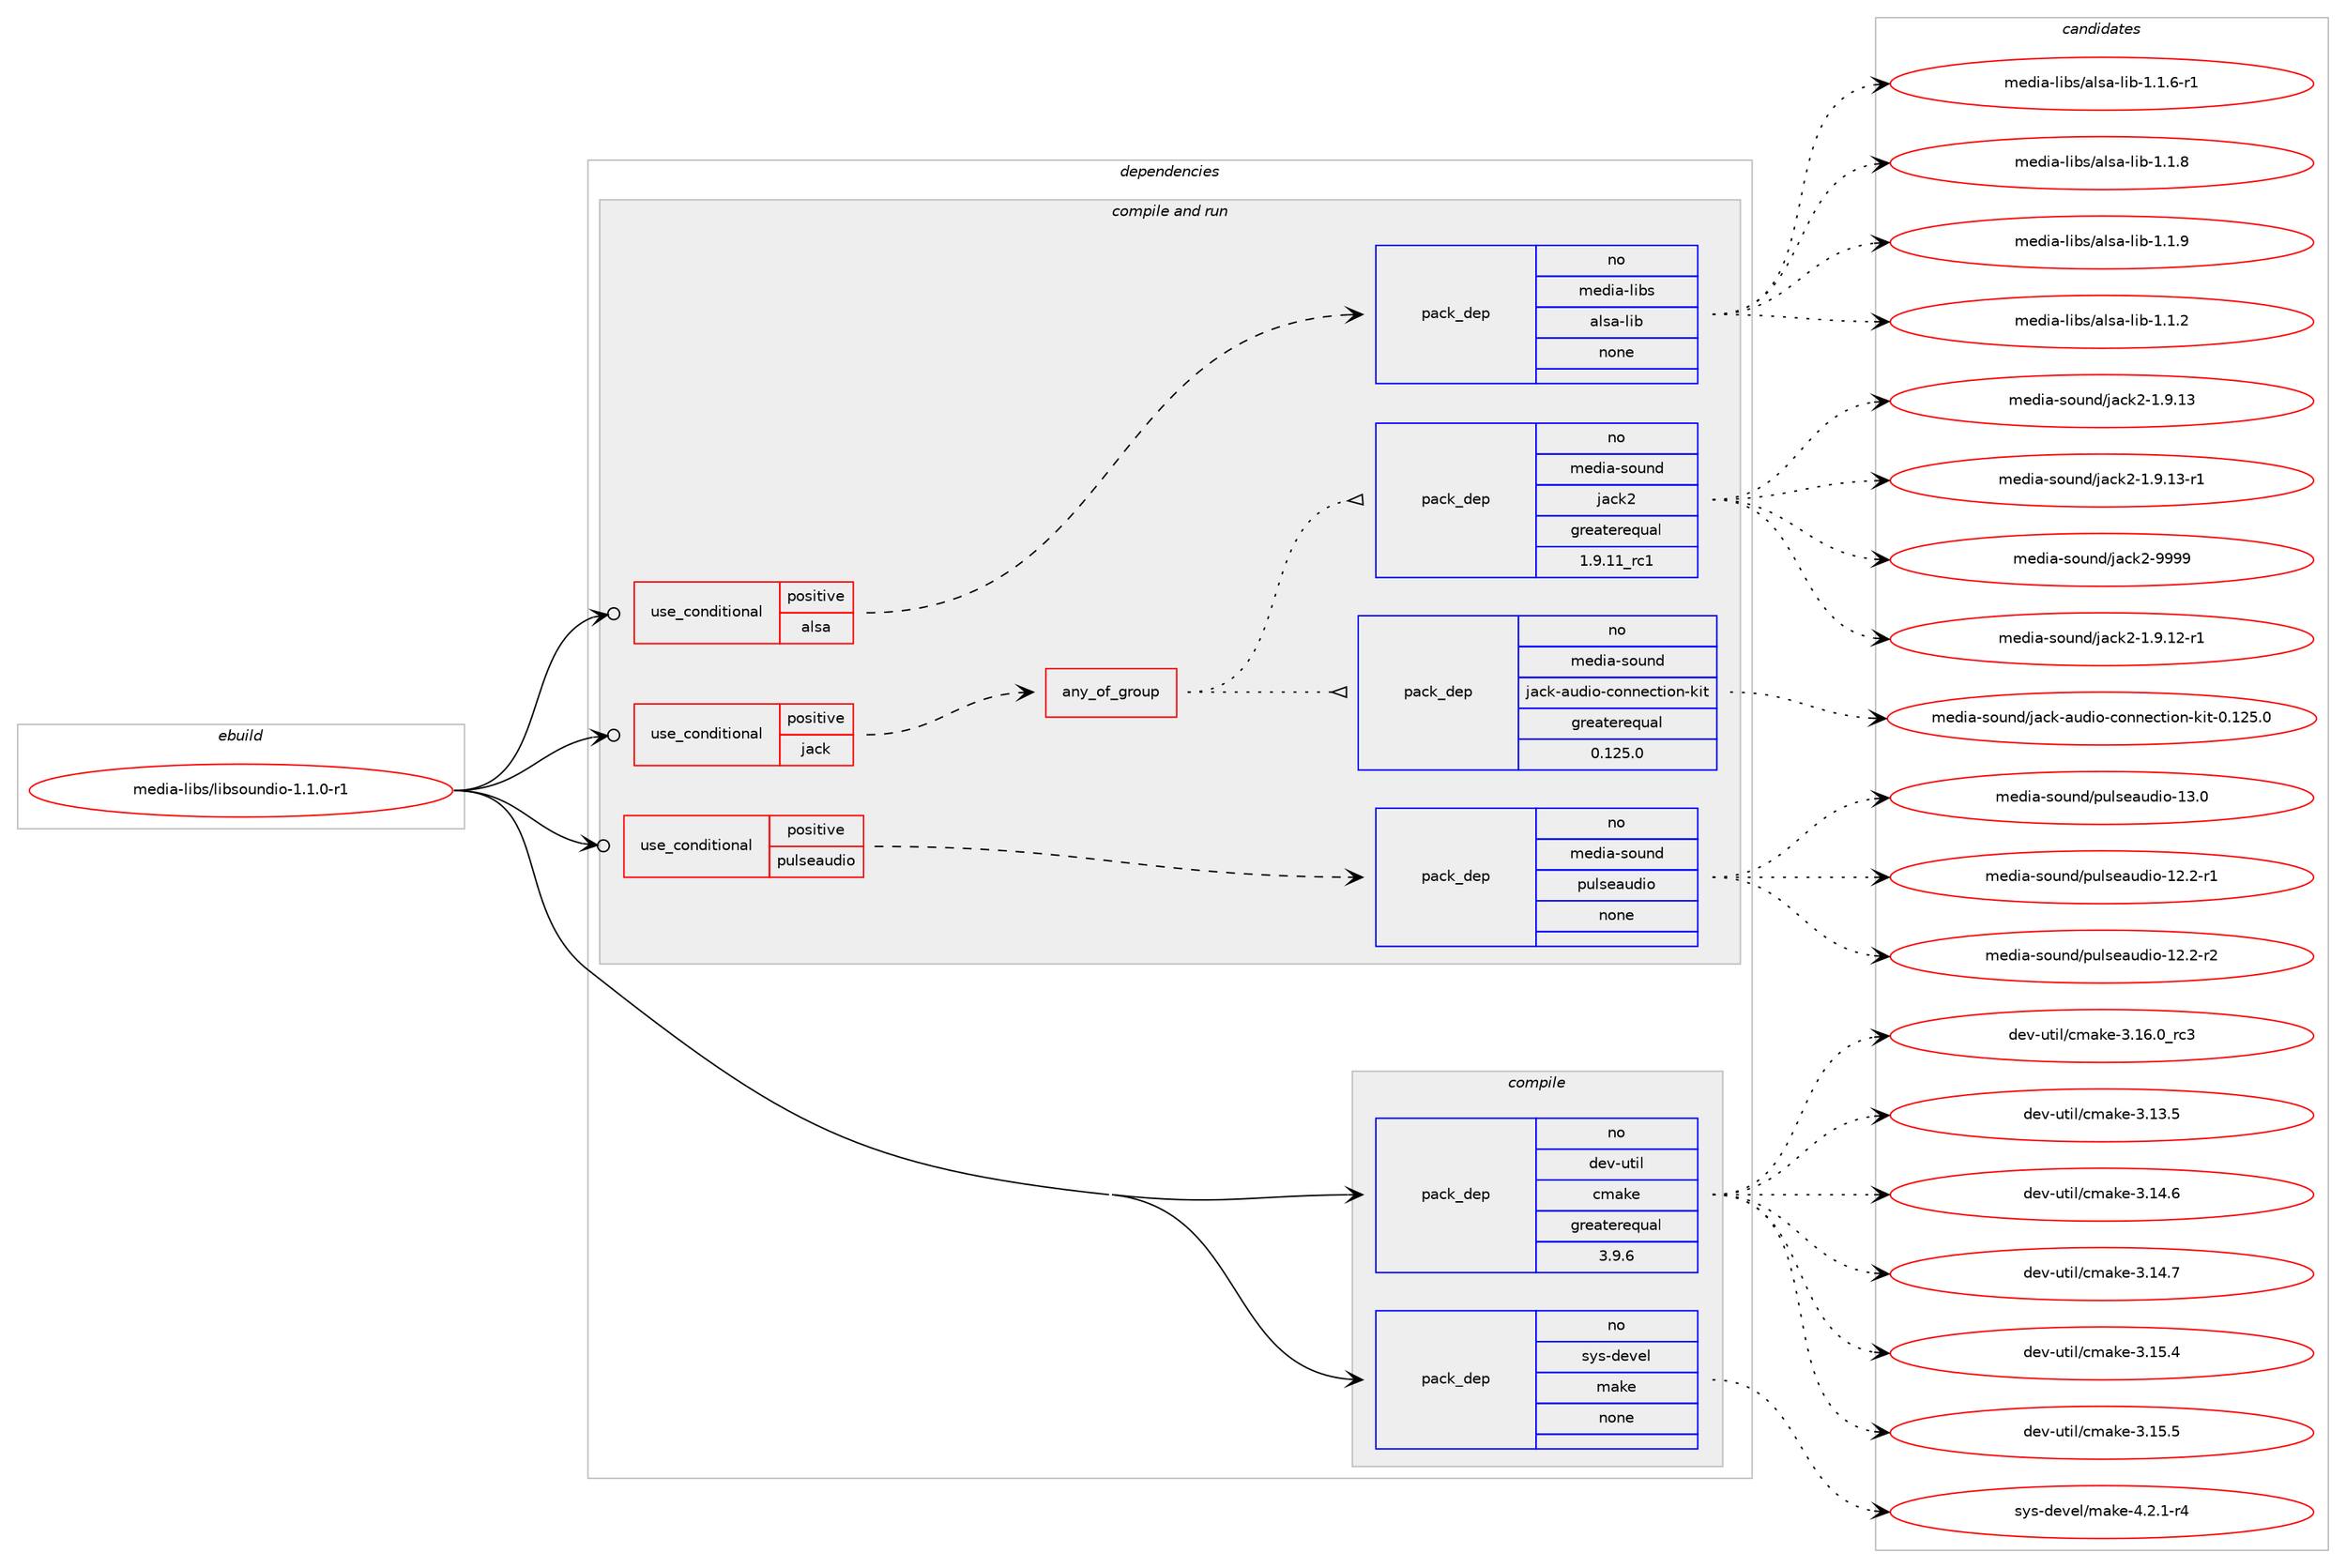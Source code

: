 digraph prolog {

# *************
# Graph options
# *************

newrank=true;
concentrate=true;
compound=true;
graph [rankdir=LR,fontname=Helvetica,fontsize=10,ranksep=1.5];#, ranksep=2.5, nodesep=0.2];
edge  [arrowhead=vee];
node  [fontname=Helvetica,fontsize=10];

# **********
# The ebuild
# **********

subgraph cluster_leftcol {
color=gray;
rank=same;
label=<<i>ebuild</i>>;
id [label="media-libs/libsoundio-1.1.0-r1", color=red, width=4, href="../media-libs/libsoundio-1.1.0-r1.svg"];
}

# ****************
# The dependencies
# ****************

subgraph cluster_midcol {
color=gray;
label=<<i>dependencies</i>>;
subgraph cluster_compile {
fillcolor="#eeeeee";
style=filled;
label=<<i>compile</i>>;
subgraph pack583211 {
dependency788785 [label=<<TABLE BORDER="0" CELLBORDER="1" CELLSPACING="0" CELLPADDING="4" WIDTH="220"><TR><TD ROWSPAN="6" CELLPADDING="30">pack_dep</TD></TR><TR><TD WIDTH="110">no</TD></TR><TR><TD>dev-util</TD></TR><TR><TD>cmake</TD></TR><TR><TD>greaterequal</TD></TR><TR><TD>3.9.6</TD></TR></TABLE>>, shape=none, color=blue];
}
id:e -> dependency788785:w [weight=20,style="solid",arrowhead="vee"];
subgraph pack583212 {
dependency788786 [label=<<TABLE BORDER="0" CELLBORDER="1" CELLSPACING="0" CELLPADDING="4" WIDTH="220"><TR><TD ROWSPAN="6" CELLPADDING="30">pack_dep</TD></TR><TR><TD WIDTH="110">no</TD></TR><TR><TD>sys-devel</TD></TR><TR><TD>make</TD></TR><TR><TD>none</TD></TR><TR><TD></TD></TR></TABLE>>, shape=none, color=blue];
}
id:e -> dependency788786:w [weight=20,style="solid",arrowhead="vee"];
}
subgraph cluster_compileandrun {
fillcolor="#eeeeee";
style=filled;
label=<<i>compile and run</i>>;
subgraph cond191831 {
dependency788787 [label=<<TABLE BORDER="0" CELLBORDER="1" CELLSPACING="0" CELLPADDING="4"><TR><TD ROWSPAN="3" CELLPADDING="10">use_conditional</TD></TR><TR><TD>positive</TD></TR><TR><TD>alsa</TD></TR></TABLE>>, shape=none, color=red];
subgraph pack583213 {
dependency788788 [label=<<TABLE BORDER="0" CELLBORDER="1" CELLSPACING="0" CELLPADDING="4" WIDTH="220"><TR><TD ROWSPAN="6" CELLPADDING="30">pack_dep</TD></TR><TR><TD WIDTH="110">no</TD></TR><TR><TD>media-libs</TD></TR><TR><TD>alsa-lib</TD></TR><TR><TD>none</TD></TR><TR><TD></TD></TR></TABLE>>, shape=none, color=blue];
}
dependency788787:e -> dependency788788:w [weight=20,style="dashed",arrowhead="vee"];
}
id:e -> dependency788787:w [weight=20,style="solid",arrowhead="odotvee"];
subgraph cond191832 {
dependency788789 [label=<<TABLE BORDER="0" CELLBORDER="1" CELLSPACING="0" CELLPADDING="4"><TR><TD ROWSPAN="3" CELLPADDING="10">use_conditional</TD></TR><TR><TD>positive</TD></TR><TR><TD>jack</TD></TR></TABLE>>, shape=none, color=red];
subgraph any13310 {
dependency788790 [label=<<TABLE BORDER="0" CELLBORDER="1" CELLSPACING="0" CELLPADDING="4"><TR><TD CELLPADDING="10">any_of_group</TD></TR></TABLE>>, shape=none, color=red];subgraph pack583214 {
dependency788791 [label=<<TABLE BORDER="0" CELLBORDER="1" CELLSPACING="0" CELLPADDING="4" WIDTH="220"><TR><TD ROWSPAN="6" CELLPADDING="30">pack_dep</TD></TR><TR><TD WIDTH="110">no</TD></TR><TR><TD>media-sound</TD></TR><TR><TD>jack-audio-connection-kit</TD></TR><TR><TD>greaterequal</TD></TR><TR><TD>0.125.0</TD></TR></TABLE>>, shape=none, color=blue];
}
dependency788790:e -> dependency788791:w [weight=20,style="dotted",arrowhead="oinv"];
subgraph pack583215 {
dependency788792 [label=<<TABLE BORDER="0" CELLBORDER="1" CELLSPACING="0" CELLPADDING="4" WIDTH="220"><TR><TD ROWSPAN="6" CELLPADDING="30">pack_dep</TD></TR><TR><TD WIDTH="110">no</TD></TR><TR><TD>media-sound</TD></TR><TR><TD>jack2</TD></TR><TR><TD>greaterequal</TD></TR><TR><TD>1.9.11_rc1</TD></TR></TABLE>>, shape=none, color=blue];
}
dependency788790:e -> dependency788792:w [weight=20,style="dotted",arrowhead="oinv"];
}
dependency788789:e -> dependency788790:w [weight=20,style="dashed",arrowhead="vee"];
}
id:e -> dependency788789:w [weight=20,style="solid",arrowhead="odotvee"];
subgraph cond191833 {
dependency788793 [label=<<TABLE BORDER="0" CELLBORDER="1" CELLSPACING="0" CELLPADDING="4"><TR><TD ROWSPAN="3" CELLPADDING="10">use_conditional</TD></TR><TR><TD>positive</TD></TR><TR><TD>pulseaudio</TD></TR></TABLE>>, shape=none, color=red];
subgraph pack583216 {
dependency788794 [label=<<TABLE BORDER="0" CELLBORDER="1" CELLSPACING="0" CELLPADDING="4" WIDTH="220"><TR><TD ROWSPAN="6" CELLPADDING="30">pack_dep</TD></TR><TR><TD WIDTH="110">no</TD></TR><TR><TD>media-sound</TD></TR><TR><TD>pulseaudio</TD></TR><TR><TD>none</TD></TR><TR><TD></TD></TR></TABLE>>, shape=none, color=blue];
}
dependency788793:e -> dependency788794:w [weight=20,style="dashed",arrowhead="vee"];
}
id:e -> dependency788793:w [weight=20,style="solid",arrowhead="odotvee"];
}
subgraph cluster_run {
fillcolor="#eeeeee";
style=filled;
label=<<i>run</i>>;
}
}

# **************
# The candidates
# **************

subgraph cluster_choices {
rank=same;
color=gray;
label=<<i>candidates</i>>;

subgraph choice583211 {
color=black;
nodesep=1;
choice1001011184511711610510847991099710710145514649514653 [label="dev-util/cmake-3.13.5", color=red, width=4,href="../dev-util/cmake-3.13.5.svg"];
choice1001011184511711610510847991099710710145514649524654 [label="dev-util/cmake-3.14.6", color=red, width=4,href="../dev-util/cmake-3.14.6.svg"];
choice1001011184511711610510847991099710710145514649524655 [label="dev-util/cmake-3.14.7", color=red, width=4,href="../dev-util/cmake-3.14.7.svg"];
choice1001011184511711610510847991099710710145514649534652 [label="dev-util/cmake-3.15.4", color=red, width=4,href="../dev-util/cmake-3.15.4.svg"];
choice1001011184511711610510847991099710710145514649534653 [label="dev-util/cmake-3.15.5", color=red, width=4,href="../dev-util/cmake-3.15.5.svg"];
choice1001011184511711610510847991099710710145514649544648951149951 [label="dev-util/cmake-3.16.0_rc3", color=red, width=4,href="../dev-util/cmake-3.16.0_rc3.svg"];
dependency788785:e -> choice1001011184511711610510847991099710710145514649514653:w [style=dotted,weight="100"];
dependency788785:e -> choice1001011184511711610510847991099710710145514649524654:w [style=dotted,weight="100"];
dependency788785:e -> choice1001011184511711610510847991099710710145514649524655:w [style=dotted,weight="100"];
dependency788785:e -> choice1001011184511711610510847991099710710145514649534652:w [style=dotted,weight="100"];
dependency788785:e -> choice1001011184511711610510847991099710710145514649534653:w [style=dotted,weight="100"];
dependency788785:e -> choice1001011184511711610510847991099710710145514649544648951149951:w [style=dotted,weight="100"];
}
subgraph choice583212 {
color=black;
nodesep=1;
choice1151211154510010111810110847109971071014552465046494511452 [label="sys-devel/make-4.2.1-r4", color=red, width=4,href="../sys-devel/make-4.2.1-r4.svg"];
dependency788786:e -> choice1151211154510010111810110847109971071014552465046494511452:w [style=dotted,weight="100"];
}
subgraph choice583213 {
color=black;
nodesep=1;
choice1091011001059745108105981154797108115974510810598454946494650 [label="media-libs/alsa-lib-1.1.2", color=red, width=4,href="../media-libs/alsa-lib-1.1.2.svg"];
choice10910110010597451081059811547971081159745108105984549464946544511449 [label="media-libs/alsa-lib-1.1.6-r1", color=red, width=4,href="../media-libs/alsa-lib-1.1.6-r1.svg"];
choice1091011001059745108105981154797108115974510810598454946494656 [label="media-libs/alsa-lib-1.1.8", color=red, width=4,href="../media-libs/alsa-lib-1.1.8.svg"];
choice1091011001059745108105981154797108115974510810598454946494657 [label="media-libs/alsa-lib-1.1.9", color=red, width=4,href="../media-libs/alsa-lib-1.1.9.svg"];
dependency788788:e -> choice1091011001059745108105981154797108115974510810598454946494650:w [style=dotted,weight="100"];
dependency788788:e -> choice10910110010597451081059811547971081159745108105984549464946544511449:w [style=dotted,weight="100"];
dependency788788:e -> choice1091011001059745108105981154797108115974510810598454946494656:w [style=dotted,weight="100"];
dependency788788:e -> choice1091011001059745108105981154797108115974510810598454946494657:w [style=dotted,weight="100"];
}
subgraph choice583214 {
color=black;
nodesep=1;
choice10910110010597451151111171101004710697991074597117100105111459911111011010199116105111110451071051164548464950534648 [label="media-sound/jack-audio-connection-kit-0.125.0", color=red, width=4,href="../media-sound/jack-audio-connection-kit-0.125.0.svg"];
dependency788791:e -> choice10910110010597451151111171101004710697991074597117100105111459911111011010199116105111110451071051164548464950534648:w [style=dotted,weight="100"];
}
subgraph choice583215 {
color=black;
nodesep=1;
choice109101100105974511511111711010047106979910750454946574649504511449 [label="media-sound/jack2-1.9.12-r1", color=red, width=4,href="../media-sound/jack2-1.9.12-r1.svg"];
choice10910110010597451151111171101004710697991075045494657464951 [label="media-sound/jack2-1.9.13", color=red, width=4,href="../media-sound/jack2-1.9.13.svg"];
choice109101100105974511511111711010047106979910750454946574649514511449 [label="media-sound/jack2-1.9.13-r1", color=red, width=4,href="../media-sound/jack2-1.9.13-r1.svg"];
choice1091011001059745115111117110100471069799107504557575757 [label="media-sound/jack2-9999", color=red, width=4,href="../media-sound/jack2-9999.svg"];
dependency788792:e -> choice109101100105974511511111711010047106979910750454946574649504511449:w [style=dotted,weight="100"];
dependency788792:e -> choice10910110010597451151111171101004710697991075045494657464951:w [style=dotted,weight="100"];
dependency788792:e -> choice109101100105974511511111711010047106979910750454946574649514511449:w [style=dotted,weight="100"];
dependency788792:e -> choice1091011001059745115111117110100471069799107504557575757:w [style=dotted,weight="100"];
}
subgraph choice583216 {
color=black;
nodesep=1;
choice1091011001059745115111117110100471121171081151019711710010511145495046504511449 [label="media-sound/pulseaudio-12.2-r1", color=red, width=4,href="../media-sound/pulseaudio-12.2-r1.svg"];
choice1091011001059745115111117110100471121171081151019711710010511145495046504511450 [label="media-sound/pulseaudio-12.2-r2", color=red, width=4,href="../media-sound/pulseaudio-12.2-r2.svg"];
choice109101100105974511511111711010047112117108115101971171001051114549514648 [label="media-sound/pulseaudio-13.0", color=red, width=4,href="../media-sound/pulseaudio-13.0.svg"];
dependency788794:e -> choice1091011001059745115111117110100471121171081151019711710010511145495046504511449:w [style=dotted,weight="100"];
dependency788794:e -> choice1091011001059745115111117110100471121171081151019711710010511145495046504511450:w [style=dotted,weight="100"];
dependency788794:e -> choice109101100105974511511111711010047112117108115101971171001051114549514648:w [style=dotted,weight="100"];
}
}

}
